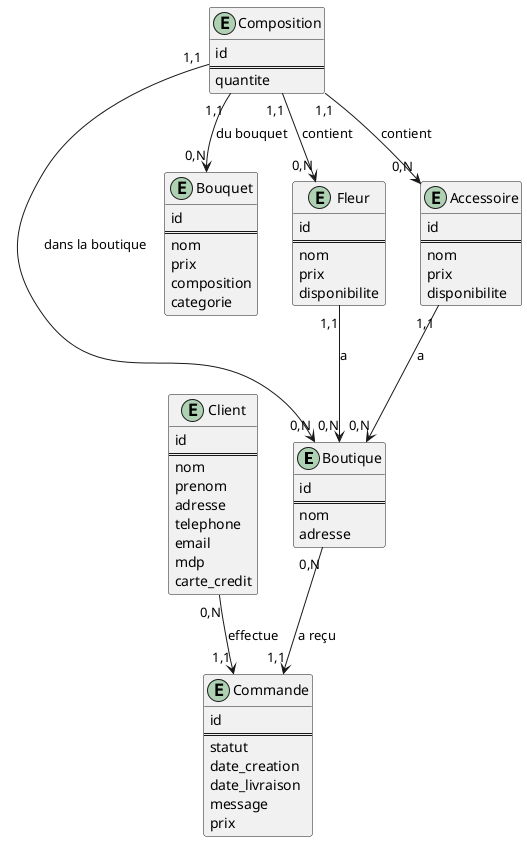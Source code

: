 @startuml DiagrammeEA

entity Boutique
{
    id 
    ==
    nom
    adresse
}

entity Client
{
    id
    ==
    nom
    prenom
    adresse
    telephone
    email
    mdp
    carte_credit
}

entity Commande
{
    id
    ==
    statut
    date_creation
    date_livraison
    message
    prix
}

entity Bouquet
{
    id
    ==
    nom
    prix
    composition
    categorie
}

entity Fleur
{
    id
    ==
    nom
    prix
    disponibilite
}

entity Accessoire
{
    id
    ==
    nom
    prix
    disponibilite
}

entity Composition
{
    id
    ==
    quantite
}

Client "0,N" --> "1,1" Commande : effectue
Boutique "0,N" --> "1,1" Commande : a reçu

Fleur "1,1" --> "0,N" Boutique : a
Accessoire "1,1" --> "0,N" Boutique : a

Composition "1,1" --> "0,N" Fleur : contient
Composition "1,1" --> "0,N" Accessoire : contient
Composition "1,1" --> "0,N" Bouquet : du bouquet
Composition "1,1" --> "0,N" Boutique : dans la boutique

@enduml